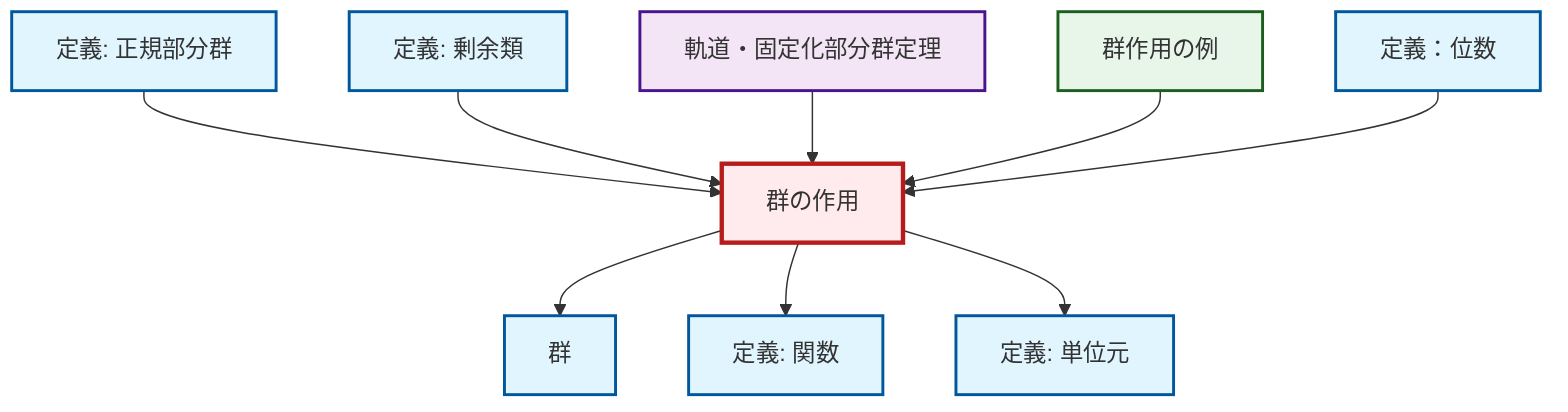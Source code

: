 graph TD
    classDef definition fill:#e1f5fe,stroke:#01579b,stroke-width:2px
    classDef theorem fill:#f3e5f5,stroke:#4a148c,stroke-width:2px
    classDef axiom fill:#fff3e0,stroke:#e65100,stroke-width:2px
    classDef example fill:#e8f5e9,stroke:#1b5e20,stroke-width:2px
    classDef current fill:#ffebee,stroke:#b71c1c,stroke-width:3px
    def-function["定義: 関数"]:::definition
    def-coset["定義: 剰余類"]:::definition
    def-group-action["群の作用"]:::definition
    def-normal-subgroup["定義: 正規部分群"]:::definition
    def-group["群"]:::definition
    thm-orbit-stabilizer["軌道・固定化部分群定理"]:::theorem
    def-order["定義：位数"]:::definition
    ex-group-action-examples["群作用の例"]:::example
    def-identity-element["定義: 単位元"]:::definition
    def-group-action --> def-group
    def-normal-subgroup --> def-group-action
    def-coset --> def-group-action
    def-group-action --> def-function
    thm-orbit-stabilizer --> def-group-action
    def-group-action --> def-identity-element
    ex-group-action-examples --> def-group-action
    def-order --> def-group-action
    class def-group-action current